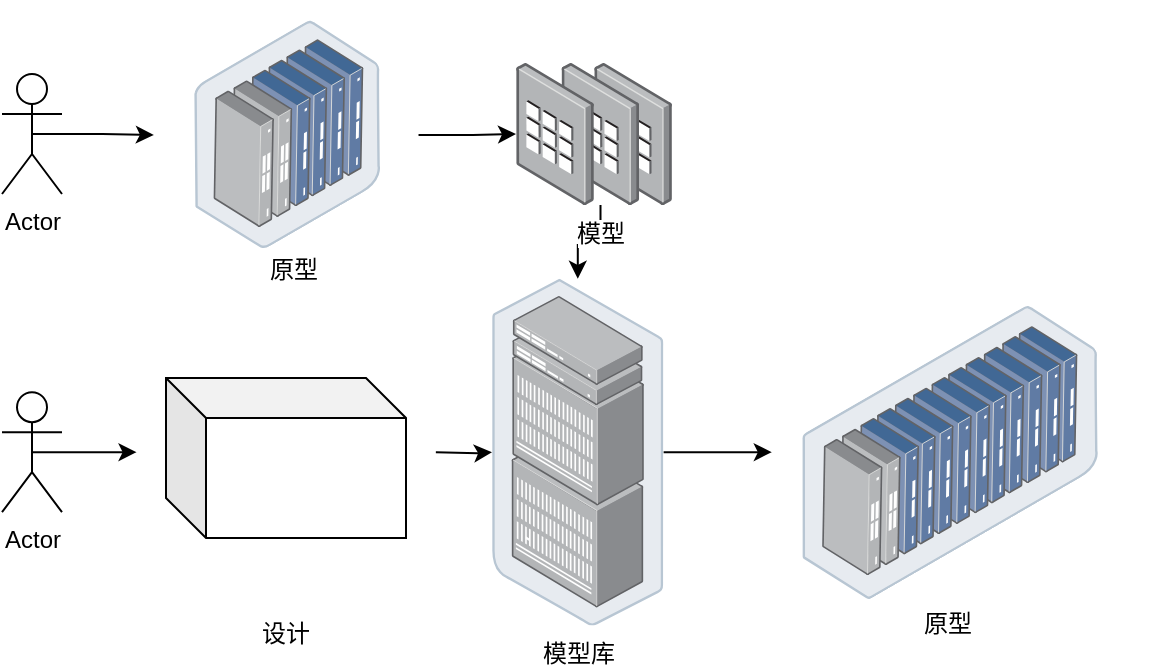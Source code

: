 <mxfile version="14.4.8" type="github">
  <diagram id="DDyWShpIytVCfgVJ-_LT" name="第 1 页">
    <mxGraphModel dx="946" dy="537" grid="0" gridSize="10" guides="1" tooltips="1" connect="1" arrows="1" fold="1" page="1" pageScale="1" pageWidth="827" pageHeight="1169" math="0" shadow="0">
      <root>
        <mxCell id="0" />
        <mxCell id="1" parent="0" />
        <mxCell id="bsKOpfMS5aqEckBFsZ0F-31" style="edgeStyle=orthogonalEdgeStyle;rounded=0;orthogonalLoop=1;jettySize=auto;html=1;exitX=0.5;exitY=0.5;exitDx=0;exitDy=0;exitPerimeter=0;" parent="1" source="bsKOpfMS5aqEckBFsZ0F-1" target="bsKOpfMS5aqEckBFsZ0F-14" edge="1">
          <mxGeometry relative="1" as="geometry" />
        </mxCell>
        <mxCell id="bsKOpfMS5aqEckBFsZ0F-1" value="Actor" style="shape=umlActor;verticalLabelPosition=bottom;verticalAlign=top;html=1;outlineConnect=0;" parent="1" vertex="1">
          <mxGeometry x="67" y="66" width="30" height="60" as="geometry" />
        </mxCell>
        <mxCell id="bsKOpfMS5aqEckBFsZ0F-6" value="" style="points=[];aspect=fixed;html=1;align=center;shadow=0;dashed=0;image;image=img/lib/allied_telesis/computer_and_terminals/Keypad.svg;" parent="1" vertex="1">
          <mxGeometry x="363.05" y="60.5" width="39.05" height="71" as="geometry" />
        </mxCell>
        <mxCell id="bsKOpfMS5aqEckBFsZ0F-20" value="" style="edgeStyle=orthogonalEdgeStyle;rounded=0;orthogonalLoop=1;jettySize=auto;html=1;" parent="1" source="bsKOpfMS5aqEckBFsZ0F-9" target="bsKOpfMS5aqEckBFsZ0F-12" edge="1">
          <mxGeometry relative="1" as="geometry" />
        </mxCell>
        <mxCell id="bsKOpfMS5aqEckBFsZ0F-9" value="模型库" style="points=[];aspect=fixed;html=1;align=center;shadow=0;dashed=0;image;image=img/lib/allied_telesis/storage/Datacenter_Server_Rack_EoR.svg;" parent="1" vertex="1">
          <mxGeometry x="312" y="168.4" width="85.8" height="173.4" as="geometry" />
        </mxCell>
        <mxCell id="bsKOpfMS5aqEckBFsZ0F-12" value="" style="points=[];aspect=fixed;html=1;align=center;shadow=0;dashed=0;image;image=img/lib/allied_telesis/storage/Datacenter_Server_Rack_ToR.svg;rotation=-120;" parent="1" vertex="1">
          <mxGeometry x="496" y="165.7" width="88.2" height="178.8" as="geometry" />
        </mxCell>
        <mxCell id="bsKOpfMS5aqEckBFsZ0F-30" value="" style="edgeStyle=orthogonalEdgeStyle;rounded=0;orthogonalLoop=1;jettySize=auto;html=1;" parent="1" source="bsKOpfMS5aqEckBFsZ0F-14" target="bsKOpfMS5aqEckBFsZ0F-27" edge="1">
          <mxGeometry relative="1" as="geometry" />
        </mxCell>
        <mxCell id="bsKOpfMS5aqEckBFsZ0F-14" value="" style="points=[];aspect=fixed;html=1;align=center;shadow=0;dashed=0;image;image=img/lib/allied_telesis/storage/Datacenter_Server_Half_Rack_ToR.svg;rotation=-120;" parent="1" vertex="1">
          <mxGeometry x="165" y="39.2" width="88.2" height="114.6" as="geometry" />
        </mxCell>
        <mxCell id="bsKOpfMS5aqEckBFsZ0F-19" value="" style="edgeStyle=orthogonalEdgeStyle;rounded=0;orthogonalLoop=1;jettySize=auto;html=1;" parent="1" target="bsKOpfMS5aqEckBFsZ0F-9" edge="1">
          <mxGeometry relative="1" as="geometry">
            <mxPoint x="283.925" y="255.1" as="sourcePoint" />
          </mxGeometry>
        </mxCell>
        <mxCell id="bsKOpfMS5aqEckBFsZ0F-22" style="edgeStyle=orthogonalEdgeStyle;rounded=0;orthogonalLoop=1;jettySize=auto;html=1;exitX=0.5;exitY=0.5;exitDx=0;exitDy=0;exitPerimeter=0;" parent="1" source="bsKOpfMS5aqEckBFsZ0F-21" edge="1">
          <mxGeometry relative="1" as="geometry">
            <mxPoint x="134.275" y="255.1" as="targetPoint" />
          </mxGeometry>
        </mxCell>
        <mxCell id="bsKOpfMS5aqEckBFsZ0F-21" value="Actor" style="shape=umlActor;verticalLabelPosition=bottom;verticalAlign=top;html=1;outlineConnect=0;" parent="1" vertex="1">
          <mxGeometry x="67" y="225.1" width="30" height="60" as="geometry" />
        </mxCell>
        <mxCell id="bsKOpfMS5aqEckBFsZ0F-23" value="&lt;span style=&quot;background-color: rgb(255 , 255 , 255)&quot;&gt;设计&lt;/span&gt;" style="text;html=1;strokeColor=none;fillColor=none;align=center;verticalAlign=middle;whiteSpace=wrap;rounded=0;" parent="1" vertex="1">
          <mxGeometry x="189" y="336" width="40" height="20" as="geometry" />
        </mxCell>
        <mxCell id="bsKOpfMS5aqEckBFsZ0F-28" value="" style="edgeStyle=orthogonalEdgeStyle;rounded=0;orthogonalLoop=1;jettySize=auto;html=1;" parent="1" source="bsKOpfMS5aqEckBFsZ0F-26" target="bsKOpfMS5aqEckBFsZ0F-9" edge="1">
          <mxGeometry relative="1" as="geometry" />
        </mxCell>
        <mxCell id="bsKOpfMS5aqEckBFsZ0F-26" value="模型" style="points=[];aspect=fixed;html=1;align=center;shadow=0;dashed=0;image;image=img/lib/allied_telesis/computer_and_terminals/Keypad.svg;" parent="1" vertex="1">
          <mxGeometry x="346.67" y="60.5" width="39.05" height="71" as="geometry" />
        </mxCell>
        <mxCell id="bsKOpfMS5aqEckBFsZ0F-27" value="" style="points=[];aspect=fixed;html=1;align=center;shadow=0;dashed=0;image;image=img/lib/allied_telesis/computer_and_terminals/Keypad.svg;" parent="1" vertex="1">
          <mxGeometry x="324" y="60.5" width="39.05" height="71" as="geometry" />
        </mxCell>
        <mxCell id="bsKOpfMS5aqEckBFsZ0F-29" value="原型" style="text;html=1;strokeColor=none;fillColor=none;align=center;verticalAlign=middle;whiteSpace=wrap;rounded=0;" parent="1" vertex="1">
          <mxGeometry x="193" y="154" width="40" height="20" as="geometry" />
        </mxCell>
        <mxCell id="bsKOpfMS5aqEckBFsZ0F-32" value="原型" style="text;html=1;strokeColor=none;fillColor=none;align=center;verticalAlign=middle;whiteSpace=wrap;rounded=0;" parent="1" vertex="1">
          <mxGeometry x="520" y="331" width="40" height="20" as="geometry" />
        </mxCell>
        <mxCell id="ev8WQkjlmZREuX6C9P3M-2" value="" style="shape=cube;whiteSpace=wrap;html=1;boundedLbl=1;backgroundOutline=1;darkOpacity=0.05;darkOpacity2=0.1;" vertex="1" parent="1">
          <mxGeometry x="149" y="218" width="120" height="80" as="geometry" />
        </mxCell>
      </root>
    </mxGraphModel>
  </diagram>
</mxfile>
